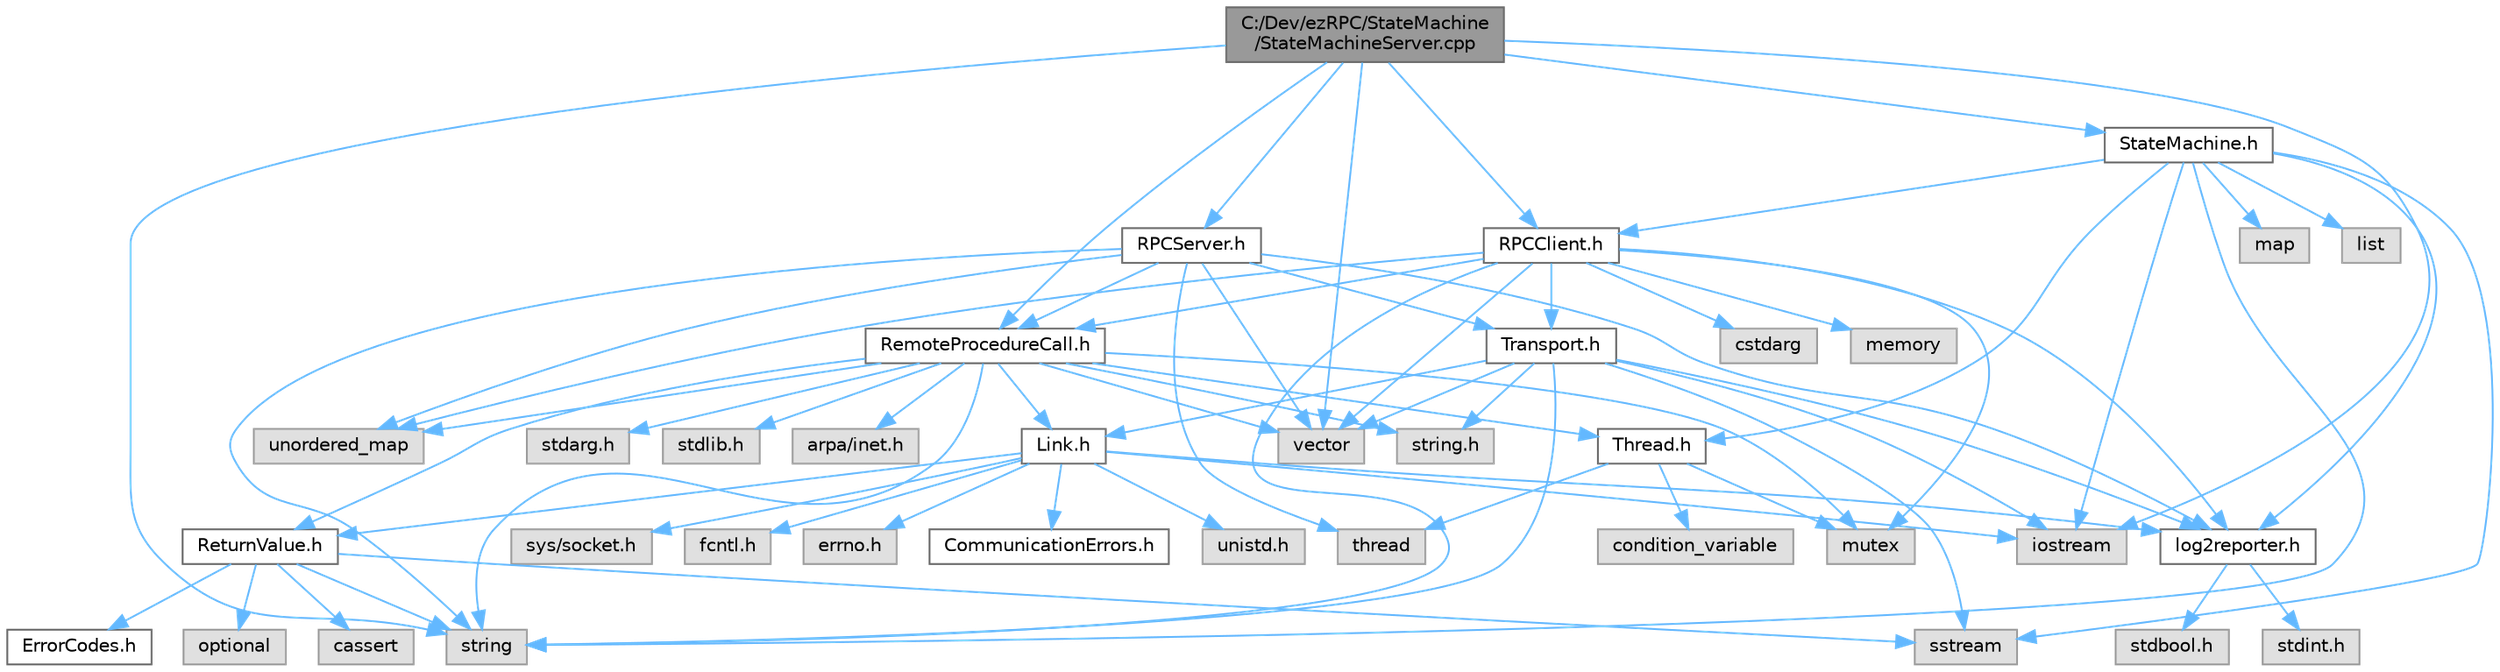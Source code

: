 digraph "C:/Dev/ezRPC/StateMachine/StateMachineServer.cpp"
{
 // LATEX_PDF_SIZE
  bgcolor="transparent";
  edge [fontname=Helvetica,fontsize=10,labelfontname=Helvetica,labelfontsize=10];
  node [fontname=Helvetica,fontsize=10,shape=box,height=0.2,width=0.4];
  Node1 [id="Node000001",label="C:/Dev/ezRPC/StateMachine\l/StateMachineServer.cpp",height=0.2,width=0.4,color="gray40", fillcolor="grey60", style="filled", fontcolor="black",tooltip=" "];
  Node1 -> Node2 [id="edge1_Node000001_Node000002",color="steelblue1",style="solid",tooltip=" "];
  Node2 [id="Node000002",label="iostream",height=0.2,width=0.4,color="grey60", fillcolor="#E0E0E0", style="filled",tooltip=" "];
  Node1 -> Node3 [id="edge2_Node000001_Node000003",color="steelblue1",style="solid",tooltip=" "];
  Node3 [id="Node000003",label="string",height=0.2,width=0.4,color="grey60", fillcolor="#E0E0E0", style="filled",tooltip=" "];
  Node1 -> Node4 [id="edge3_Node000001_Node000004",color="steelblue1",style="solid",tooltip=" "];
  Node4 [id="Node000004",label="vector",height=0.2,width=0.4,color="grey60", fillcolor="#E0E0E0", style="filled",tooltip=" "];
  Node1 -> Node5 [id="edge4_Node000001_Node000005",color="steelblue1",style="solid",tooltip=" "];
  Node5 [id="Node000005",label="RemoteProcedureCall.h",height=0.2,width=0.4,color="grey40", fillcolor="white", style="filled",URL="$_remote_procedure_call_8h.html",tooltip=" "];
  Node5 -> Node3 [id="edge5_Node000005_Node000003",color="steelblue1",style="solid",tooltip=" "];
  Node5 -> Node4 [id="edge6_Node000005_Node000004",color="steelblue1",style="solid",tooltip=" "];
  Node5 -> Node6 [id="edge7_Node000005_Node000006",color="steelblue1",style="solid",tooltip=" "];
  Node6 [id="Node000006",label="mutex",height=0.2,width=0.4,color="grey60", fillcolor="#E0E0E0", style="filled",tooltip=" "];
  Node5 -> Node7 [id="edge8_Node000005_Node000007",color="steelblue1",style="solid",tooltip=" "];
  Node7 [id="Node000007",label="unordered_map",height=0.2,width=0.4,color="grey60", fillcolor="#E0E0E0", style="filled",tooltip=" "];
  Node5 -> Node8 [id="edge9_Node000005_Node000008",color="steelblue1",style="solid",tooltip=" "];
  Node8 [id="Node000008",label="stdarg.h",height=0.2,width=0.4,color="grey60", fillcolor="#E0E0E0", style="filled",tooltip=" "];
  Node5 -> Node9 [id="edge10_Node000005_Node000009",color="steelblue1",style="solid",tooltip=" "];
  Node9 [id="Node000009",label="Link.h",height=0.2,width=0.4,color="grey40", fillcolor="white", style="filled",URL="$_link_8h.html",tooltip=" "];
  Node9 -> Node10 [id="edge11_Node000009_Node000010",color="steelblue1",style="solid",tooltip=" "];
  Node10 [id="Node000010",label="unistd.h",height=0.2,width=0.4,color="grey60", fillcolor="#E0E0E0", style="filled",tooltip=" "];
  Node9 -> Node11 [id="edge12_Node000009_Node000011",color="steelblue1",style="solid",tooltip=" "];
  Node11 [id="Node000011",label="sys/socket.h",height=0.2,width=0.4,color="grey60", fillcolor="#E0E0E0", style="filled",tooltip=" "];
  Node9 -> Node2 [id="edge13_Node000009_Node000002",color="steelblue1",style="solid",tooltip=" "];
  Node9 -> Node12 [id="edge14_Node000009_Node000012",color="steelblue1",style="solid",tooltip=" "];
  Node12 [id="Node000012",label="fcntl.h",height=0.2,width=0.4,color="grey60", fillcolor="#E0E0E0", style="filled",tooltip=" "];
  Node9 -> Node13 [id="edge15_Node000009_Node000013",color="steelblue1",style="solid",tooltip=" "];
  Node13 [id="Node000013",label="errno.h",height=0.2,width=0.4,color="grey60", fillcolor="#E0E0E0", style="filled",tooltip=" "];
  Node9 -> Node14 [id="edge16_Node000009_Node000014",color="steelblue1",style="solid",tooltip=" "];
  Node14 [id="Node000014",label="log2reporter.h",height=0.2,width=0.4,color="grey40", fillcolor="white", style="filled",URL="$log2reporter_8h.html",tooltip=" "];
  Node14 -> Node15 [id="edge17_Node000014_Node000015",color="steelblue1",style="solid",tooltip=" "];
  Node15 [id="Node000015",label="stdint.h",height=0.2,width=0.4,color="grey60", fillcolor="#E0E0E0", style="filled",tooltip=" "];
  Node14 -> Node16 [id="edge18_Node000014_Node000016",color="steelblue1",style="solid",tooltip=" "];
  Node16 [id="Node000016",label="stdbool.h",height=0.2,width=0.4,color="grey60", fillcolor="#E0E0E0", style="filled",tooltip=" "];
  Node9 -> Node17 [id="edge19_Node000009_Node000017",color="steelblue1",style="solid",tooltip=" "];
  Node17 [id="Node000017",label="ReturnValue.h",height=0.2,width=0.4,color="grey40", fillcolor="white", style="filled",URL="$_return_value_8h.html",tooltip=" "];
  Node17 -> Node3 [id="edge20_Node000017_Node000003",color="steelblue1",style="solid",tooltip=" "];
  Node17 -> Node18 [id="edge21_Node000017_Node000018",color="steelblue1",style="solid",tooltip=" "];
  Node18 [id="Node000018",label="optional",height=0.2,width=0.4,color="grey60", fillcolor="#E0E0E0", style="filled",tooltip=" "];
  Node17 -> Node19 [id="edge22_Node000017_Node000019",color="steelblue1",style="solid",tooltip=" "];
  Node19 [id="Node000019",label="cassert",height=0.2,width=0.4,color="grey60", fillcolor="#E0E0E0", style="filled",tooltip=" "];
  Node17 -> Node20 [id="edge23_Node000017_Node000020",color="steelblue1",style="solid",tooltip=" "];
  Node20 [id="Node000020",label="sstream",height=0.2,width=0.4,color="grey60", fillcolor="#E0E0E0", style="filled",tooltip=" "];
  Node17 -> Node21 [id="edge24_Node000017_Node000021",color="steelblue1",style="solid",tooltip=" "];
  Node21 [id="Node000021",label="ErrorCodes.h",height=0.2,width=0.4,color="grey40", fillcolor="white", style="filled",URL="$_error_codes_8h.html",tooltip=" "];
  Node9 -> Node22 [id="edge25_Node000009_Node000022",color="steelblue1",style="solid",tooltip=" "];
  Node22 [id="Node000022",label="CommunicationErrors.h",height=0.2,width=0.4,color="grey40", fillcolor="white", style="filled",URL="$_communication_errors_8h.html",tooltip=" "];
  Node5 -> Node23 [id="edge26_Node000005_Node000023",color="steelblue1",style="solid",tooltip=" "];
  Node23 [id="Node000023",label="string.h",height=0.2,width=0.4,color="grey60", fillcolor="#E0E0E0", style="filled",tooltip=" "];
  Node5 -> Node24 [id="edge27_Node000005_Node000024",color="steelblue1",style="solid",tooltip=" "];
  Node24 [id="Node000024",label="stdlib.h",height=0.2,width=0.4,color="grey60", fillcolor="#E0E0E0", style="filled",tooltip=" "];
  Node5 -> Node25 [id="edge28_Node000005_Node000025",color="steelblue1",style="solid",tooltip=" "];
  Node25 [id="Node000025",label="Thread.h",height=0.2,width=0.4,color="grey40", fillcolor="white", style="filled",URL="$_thread_8h.html",tooltip=" "];
  Node25 -> Node26 [id="edge29_Node000025_Node000026",color="steelblue1",style="solid",tooltip=" "];
  Node26 [id="Node000026",label="thread",height=0.2,width=0.4,color="grey60", fillcolor="#E0E0E0", style="filled",tooltip=" "];
  Node25 -> Node6 [id="edge30_Node000025_Node000006",color="steelblue1",style="solid",tooltip=" "];
  Node25 -> Node27 [id="edge31_Node000025_Node000027",color="steelblue1",style="solid",tooltip=" "];
  Node27 [id="Node000027",label="condition_variable",height=0.2,width=0.4,color="grey60", fillcolor="#E0E0E0", style="filled",tooltip=" "];
  Node5 -> Node17 [id="edge32_Node000005_Node000017",color="steelblue1",style="solid",tooltip=" "];
  Node5 -> Node28 [id="edge33_Node000005_Node000028",color="steelblue1",style="solid",tooltip=" "];
  Node28 [id="Node000028",label="arpa/inet.h",height=0.2,width=0.4,color="grey60", fillcolor="#E0E0E0", style="filled",tooltip=" "];
  Node1 -> Node29 [id="edge34_Node000001_Node000029",color="steelblue1",style="solid",tooltip=" "];
  Node29 [id="Node000029",label="RPCServer.h",height=0.2,width=0.4,color="grey40", fillcolor="white", style="filled",URL="$_r_p_c_server_8h.html",tooltip=" "];
  Node29 -> Node4 [id="edge35_Node000029_Node000004",color="steelblue1",style="solid",tooltip=" "];
  Node29 -> Node3 [id="edge36_Node000029_Node000003",color="steelblue1",style="solid",tooltip=" "];
  Node29 -> Node7 [id="edge37_Node000029_Node000007",color="steelblue1",style="solid",tooltip=" "];
  Node29 -> Node26 [id="edge38_Node000029_Node000026",color="steelblue1",style="solid",tooltip=" "];
  Node29 -> Node14 [id="edge39_Node000029_Node000014",color="steelblue1",style="solid",tooltip=" "];
  Node29 -> Node30 [id="edge40_Node000029_Node000030",color="steelblue1",style="solid",tooltip=" "];
  Node30 [id="Node000030",label="Transport.h",height=0.2,width=0.4,color="grey40", fillcolor="white", style="filled",URL="$_transport_8h.html",tooltip=" "];
  Node30 -> Node23 [id="edge41_Node000030_Node000023",color="steelblue1",style="solid",tooltip=" "];
  Node30 -> Node20 [id="edge42_Node000030_Node000020",color="steelblue1",style="solid",tooltip=" "];
  Node30 -> Node2 [id="edge43_Node000030_Node000002",color="steelblue1",style="solid",tooltip=" "];
  Node30 -> Node4 [id="edge44_Node000030_Node000004",color="steelblue1",style="solid",tooltip=" "];
  Node30 -> Node3 [id="edge45_Node000030_Node000003",color="steelblue1",style="solid",tooltip=" "];
  Node30 -> Node14 [id="edge46_Node000030_Node000014",color="steelblue1",style="solid",tooltip=" "];
  Node30 -> Node9 [id="edge47_Node000030_Node000009",color="steelblue1",style="solid",tooltip=" "];
  Node29 -> Node5 [id="edge48_Node000029_Node000005",color="steelblue1",style="solid",tooltip=" "];
  Node1 -> Node31 [id="edge49_Node000001_Node000031",color="steelblue1",style="solid",tooltip=" "];
  Node31 [id="Node000031",label="RPCClient.h",height=0.2,width=0.4,color="grey40", fillcolor="white", style="filled",URL="$_r_p_c_client_8h.html",tooltip=" "];
  Node31 -> Node3 [id="edge50_Node000031_Node000003",color="steelblue1",style="solid",tooltip=" "];
  Node31 -> Node32 [id="edge51_Node000031_Node000032",color="steelblue1",style="solid",tooltip=" "];
  Node32 [id="Node000032",label="cstdarg",height=0.2,width=0.4,color="grey60", fillcolor="#E0E0E0", style="filled",tooltip=" "];
  Node31 -> Node33 [id="edge52_Node000031_Node000033",color="steelblue1",style="solid",tooltip=" "];
  Node33 [id="Node000033",label="memory",height=0.2,width=0.4,color="grey60", fillcolor="#E0E0E0", style="filled",tooltip=" "];
  Node31 -> Node4 [id="edge53_Node000031_Node000004",color="steelblue1",style="solid",tooltip=" "];
  Node31 -> Node6 [id="edge54_Node000031_Node000006",color="steelblue1",style="solid",tooltip=" "];
  Node31 -> Node7 [id="edge55_Node000031_Node000007",color="steelblue1",style="solid",tooltip=" "];
  Node31 -> Node14 [id="edge56_Node000031_Node000014",color="steelblue1",style="solid",tooltip=" "];
  Node31 -> Node30 [id="edge57_Node000031_Node000030",color="steelblue1",style="solid",tooltip=" "];
  Node31 -> Node5 [id="edge58_Node000031_Node000005",color="steelblue1",style="solid",tooltip=" "];
  Node1 -> Node34 [id="edge59_Node000001_Node000034",color="steelblue1",style="solid",tooltip=" "];
  Node34 [id="Node000034",label="StateMachine.h",height=0.2,width=0.4,color="grey40", fillcolor="white", style="filled",URL="$_state_machine_8h.html",tooltip=" "];
  Node34 -> Node2 [id="edge60_Node000034_Node000002",color="steelblue1",style="solid",tooltip=" "];
  Node34 -> Node35 [id="edge61_Node000034_Node000035",color="steelblue1",style="solid",tooltip=" "];
  Node35 [id="Node000035",label="map",height=0.2,width=0.4,color="grey60", fillcolor="#E0E0E0", style="filled",tooltip=" "];
  Node34 -> Node36 [id="edge62_Node000034_Node000036",color="steelblue1",style="solid",tooltip=" "];
  Node36 [id="Node000036",label="list",height=0.2,width=0.4,color="grey60", fillcolor="#E0E0E0", style="filled",tooltip=" "];
  Node34 -> Node3 [id="edge63_Node000034_Node000003",color="steelblue1",style="solid",tooltip=" "];
  Node34 -> Node20 [id="edge64_Node000034_Node000020",color="steelblue1",style="solid",tooltip=" "];
  Node34 -> Node14 [id="edge65_Node000034_Node000014",color="steelblue1",style="solid",tooltip=" "];
  Node34 -> Node25 [id="edge66_Node000034_Node000025",color="steelblue1",style="solid",tooltip=" "];
  Node34 -> Node31 [id="edge67_Node000034_Node000031",color="steelblue1",style="solid",tooltip=" "];
}
